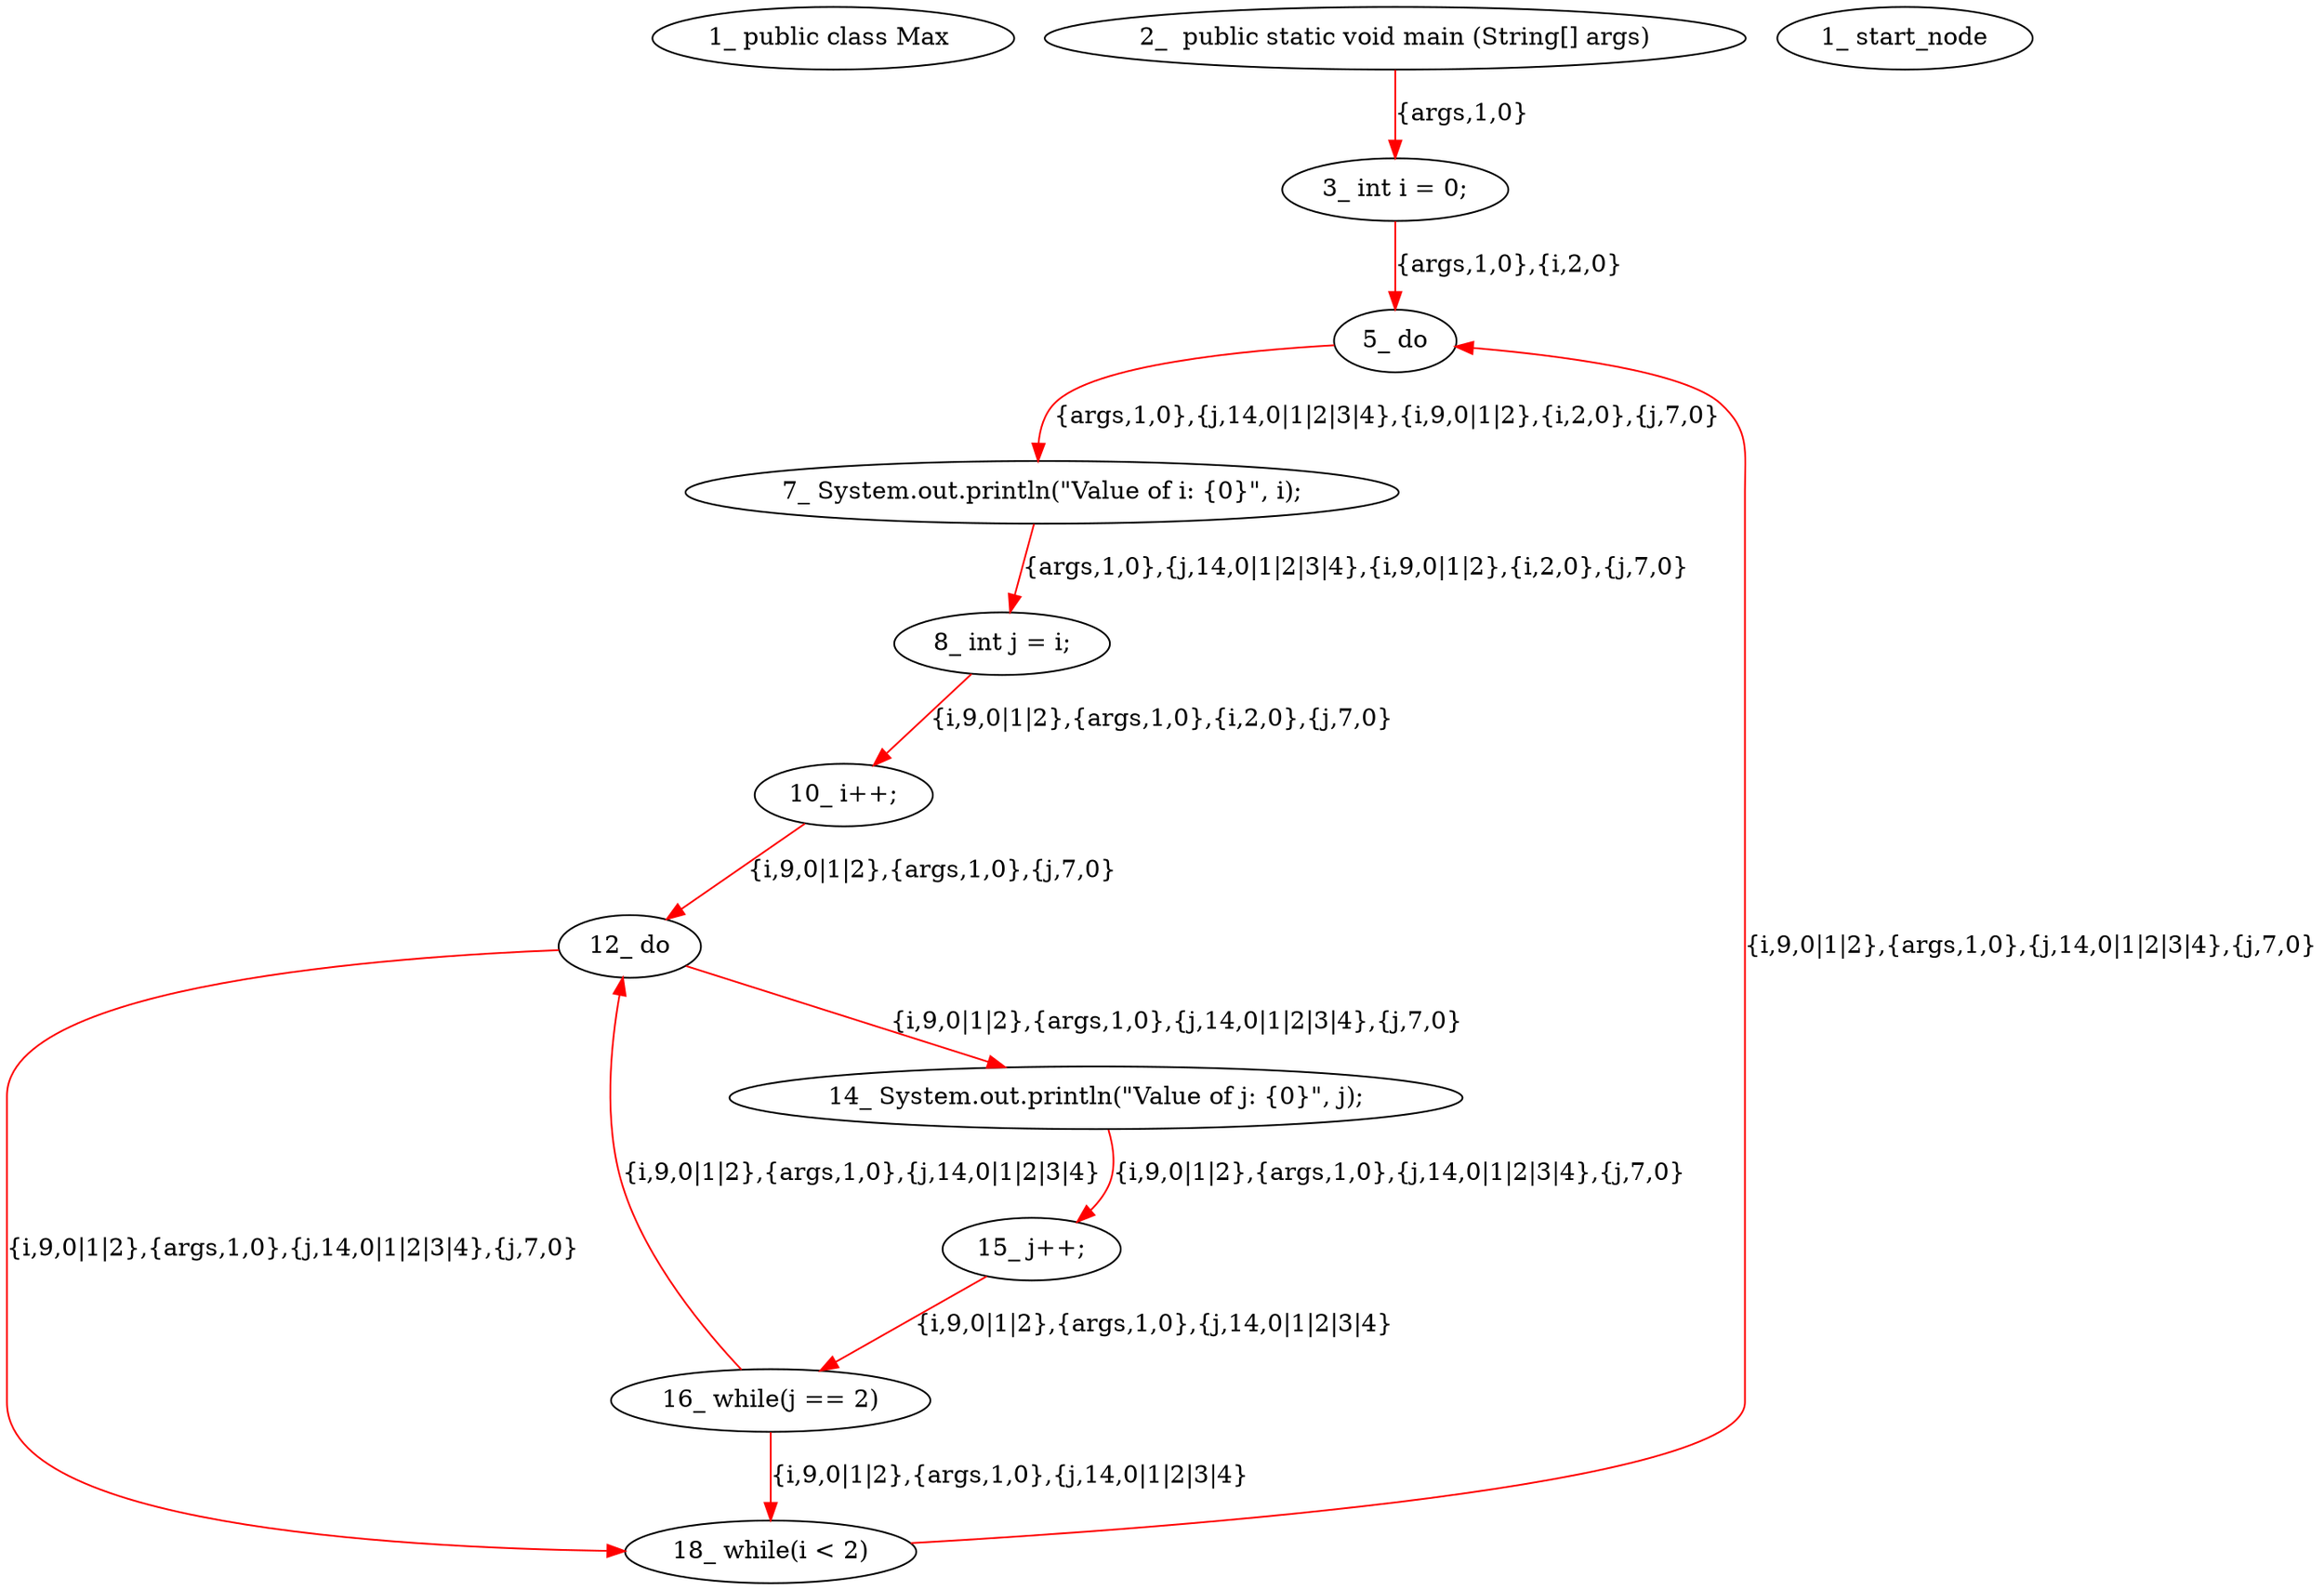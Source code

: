 digraph  {
6 [label="1_\ public\ class\ Max\ ", type_label=class_declaration];
10 [label="2_\ \ public\ static\ void\ main\ \(String\[\]\ args\)", type_label=method_declaration];
21 [label="3_\ int\ i\ =\ 0;", type_label=expression_statement];
26 [label="5_\ do", type_label=do];
28 [label="7_\ System\.out\.println\(\"Value\ of\ i:\ \{0\}\",\ i\);", type_label=expression_statement];
37 [label="8_\ int\ j\ =\ i;", type_label=expression_statement];
42 [label="10_\ i\+\+;", type_label=expression_statement];
45 [label="12_\ do", type_label=do];
47 [label="14_\ System\.out\.println\(\"Value\ of\ j:\ \{0\}\",\ j\);", type_label=expression_statement];
56 [label="15_\ j\+\+;", type_label=expression_statement];
59 [label="16_\ while\(j\ ==\ 2\)", type_label=while];
63 [label="18_\ while\(i\ <\ 2\)", type_label=while];
1 [label="1_\ start_node", type_label=start];
10 -> 21  [color=red, controlflow_type=first_next_line, edge_type=CFG_edge, key=0, label="{args,1,0}"];
21 -> 26  [color=red, controlflow_type="next_line 1", edge_type=CFG_edge, key=0, label="{args,1,0},{i,2,0}"];
26 -> 28  [color=red, controlflow_type=pos_next, edge_type=CFG_edge, key=0, label="{args,1,0},{j,14,0|1|2|3|4},{i,9,0|1|2},{i,2,0},{j,7,0}"];
28 -> 37  [color=red, controlflow_type="next_line 1", edge_type=CFG_edge, key=0, label="{args,1,0},{j,14,0|1|2|3|4},{i,9,0|1|2},{i,2,0},{j,7,0}"];
37 -> 42  [color=red, controlflow_type="next_line 1", edge_type=CFG_edge, key=0, label="{i,9,0|1|2},{args,1,0},{i,2,0},{j,7,0}"];
42 -> 45  [color=red, controlflow_type="next_line 1", edge_type=CFG_edge, key=0, label="{i,9,0|1|2},{args,1,0},{j,7,0}"];
45 -> 63  [color=red, controlflow_type=next, edge_type=CFG_edge, key=0, label="{i,9,0|1|2},{args,1,0},{j,14,0|1|2|3|4},{j,7,0}"];
45 -> 47  [color=red, controlflow_type=pos_next, edge_type=CFG_edge, key=0, label="{i,9,0|1|2},{args,1,0},{j,14,0|1|2|3|4},{j,7,0}"];
47 -> 56  [color=red, controlflow_type="next_line 1", edge_type=CFG_edge, key=0, label="{i,9,0|1|2},{args,1,0},{j,14,0|1|2|3|4},{j,7,0}"];
56 -> 59  [color=red, controlflow_type=next, edge_type=CFG_edge, key=0, label="{i,9,0|1|2},{args,1,0},{j,14,0|1|2|3|4}"];
59 -> 45  [color=red, controlflow_type=loop_control, edge_type=CFG_edge, key=0, label="{i,9,0|1|2},{args,1,0},{j,14,0|1|2|3|4}"];
59 -> 63  [color=red, controlflow_type=neg_next, edge_type=CFG_edge, key=0, label="{i,9,0|1|2},{args,1,0},{j,14,0|1|2|3|4}"];
63 -> 26  [color=red, controlflow_type=loop_control, edge_type=CFG_edge, key=0, label="{i,9,0|1|2},{args,1,0},{j,14,0|1|2|3|4},{j,7,0}"];
}
